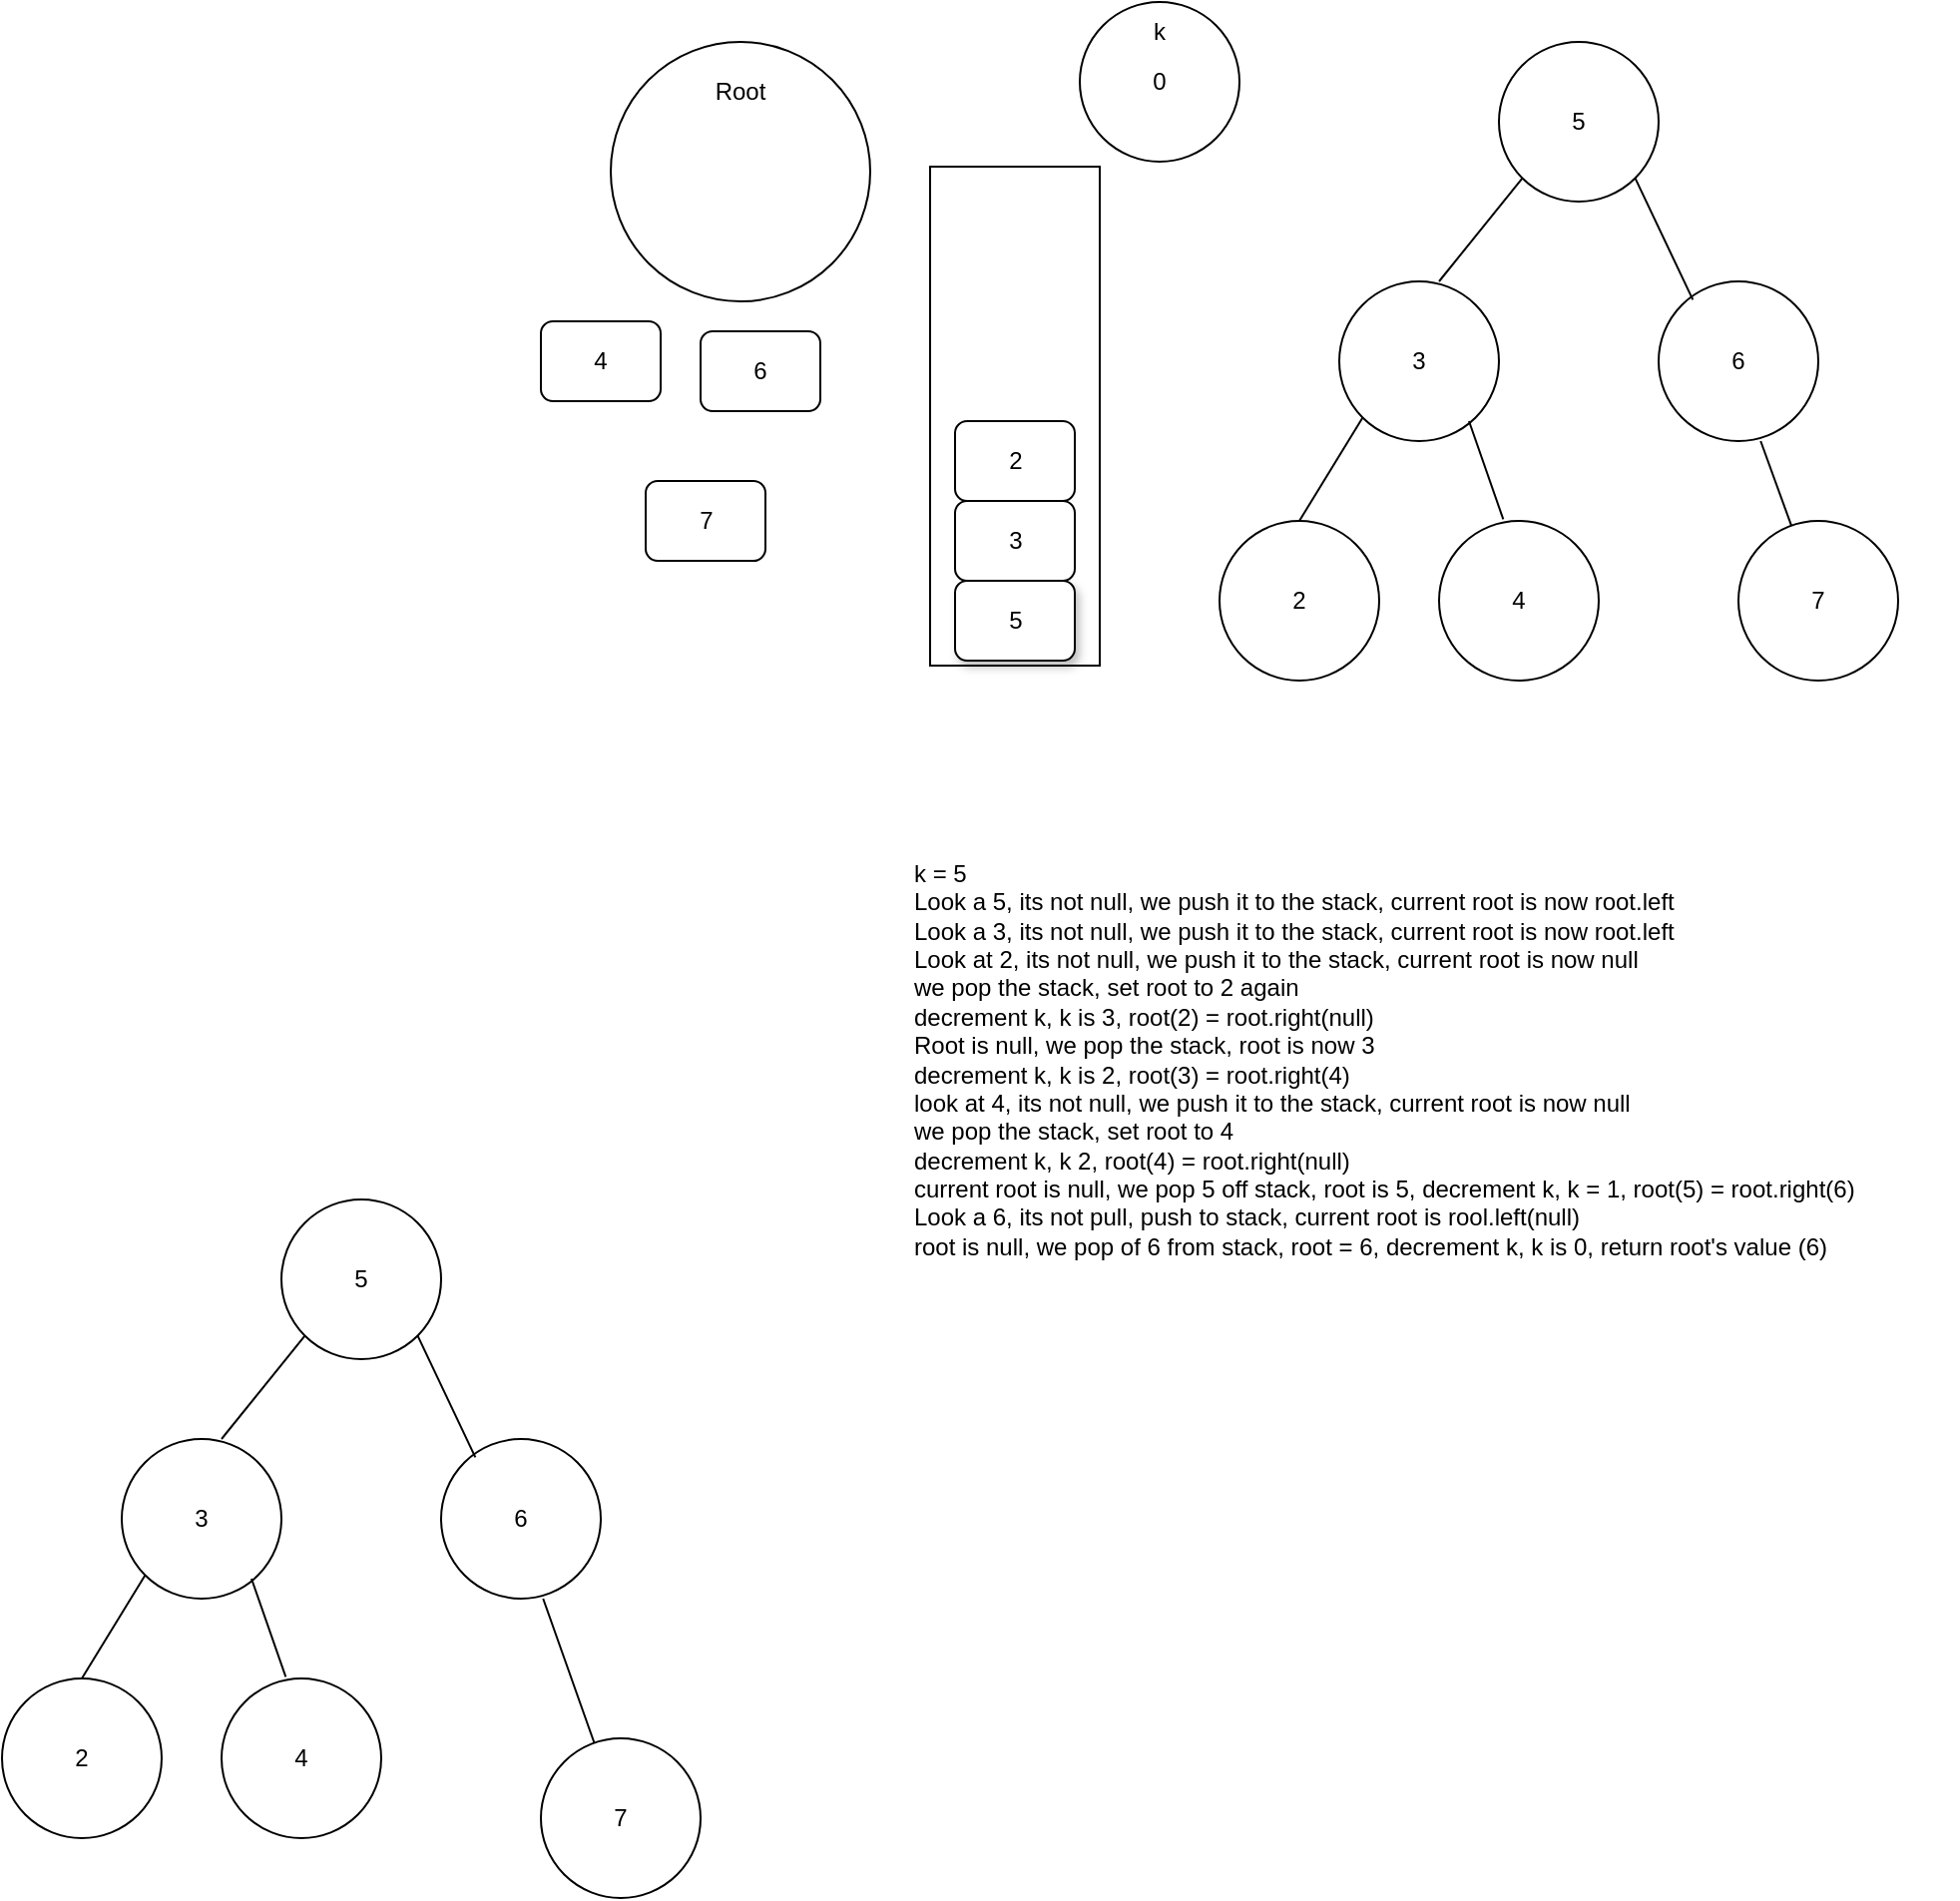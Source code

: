 <mxfile>
    <diagram id="WWDIxFYHe-cteLU5ubrt" name="Page-1">
        <mxGraphModel dx="2161" dy="830" grid="1" gridSize="10" guides="1" tooltips="1" connect="1" arrows="1" fold="1" page="1" pageScale="1" pageWidth="1200" pageHeight="1920" math="0" shadow="0">
            <root>
                <mxCell id="0"/>
                <mxCell id="1" parent="0"/>
                <mxCell id="26" value="" style="ellipse;whiteSpace=wrap;html=1;aspect=fixed;" vertex="1" parent="1">
                    <mxGeometry x="-805" y="40" width="130" height="130" as="geometry"/>
                </mxCell>
                <mxCell id="2" value="k = 5&lt;br&gt;Look a 5, its not null, we push it to the stack, current root is now root.left&lt;br&gt;Look a 3, its not null, we push it to the stack, current root is now root.left&lt;br&gt;Look at 2, its not null, we push it to the stack, current root is now null&lt;br&gt;we pop the stack, set root to 2 again&lt;br&gt;decrement k, k is 3, root(2) = root.right(null)&lt;br&gt;Root is null, we pop the stack, root is now 3&lt;br&gt;decrement k, k is 2, root(3) = root.right(4)&lt;br&gt;look at 4, its not null, we push it to the stack, current root is now null&lt;br&gt;we pop the stack, set root to 4&lt;br&gt;decrement k, k 2, root(4) = root.right(null)&lt;br&gt;current root is null, we pop 5 off stack, root is 5, decrement k, k = 1, root(5) = root.right(6)&lt;br&gt;Look a 6, its not pull, push to stack, current root is rool.left(null)&lt;br&gt;root is null, we pop of 6 from stack, root = 6, decrement k, k is 0, return root's value (6)" style="text;html=1;strokeColor=none;fillColor=none;align=left;verticalAlign=middle;whiteSpace=wrap;rounded=0;" parent="1" vertex="1">
                    <mxGeometry x="-655" y="430" width="525" height="240" as="geometry"/>
                </mxCell>
                <mxCell id="3" value="5" style="ellipse;whiteSpace=wrap;html=1;aspect=fixed;" parent="1" vertex="1">
                    <mxGeometry x="-360" y="40" width="80" height="80" as="geometry"/>
                </mxCell>
                <mxCell id="4" value="3" style="ellipse;whiteSpace=wrap;html=1;aspect=fixed;" parent="1" vertex="1">
                    <mxGeometry x="-440" y="160" width="80" height="80" as="geometry"/>
                </mxCell>
                <mxCell id="5" value="6" style="ellipse;whiteSpace=wrap;html=1;aspect=fixed;" parent="1" vertex="1">
                    <mxGeometry x="-280" y="160" width="80" height="80" as="geometry"/>
                </mxCell>
                <mxCell id="6" value="4" style="ellipse;whiteSpace=wrap;html=1;aspect=fixed;" parent="1" vertex="1">
                    <mxGeometry x="-390" y="280" width="80" height="80" as="geometry"/>
                </mxCell>
                <mxCell id="7" value="2" style="ellipse;whiteSpace=wrap;html=1;aspect=fixed;" parent="1" vertex="1">
                    <mxGeometry x="-500" y="280" width="80" height="80" as="geometry"/>
                </mxCell>
                <mxCell id="8" value="7" style="ellipse;whiteSpace=wrap;html=1;aspect=fixed;" parent="1" vertex="1">
                    <mxGeometry x="-240" y="280" width="80" height="80" as="geometry"/>
                </mxCell>
                <mxCell id="9" value="" style="endArrow=none;html=1;entryX=0;entryY=1;entryDx=0;entryDy=0;" parent="1" target="3" edge="1">
                    <mxGeometry width="50" height="50" relative="1" as="geometry">
                        <mxPoint x="-390" y="160" as="sourcePoint"/>
                        <mxPoint x="-340" y="110" as="targetPoint"/>
                    </mxGeometry>
                </mxCell>
                <mxCell id="10" value="" style="endArrow=none;html=1;entryX=0;entryY=1;entryDx=0;entryDy=0;exitX=0.5;exitY=0;exitDx=0;exitDy=0;" parent="1" source="7" target="4" edge="1">
                    <mxGeometry width="50" height="50" relative="1" as="geometry">
                        <mxPoint x="-470" y="280" as="sourcePoint"/>
                        <mxPoint x="-420" y="230" as="targetPoint"/>
                    </mxGeometry>
                </mxCell>
                <mxCell id="11" value="" style="endArrow=none;html=1;entryX=0.402;entryY=-0.01;entryDx=0;entryDy=0;entryPerimeter=0;" parent="1" target="6" edge="1">
                    <mxGeometry width="50" height="50" relative="1" as="geometry">
                        <mxPoint x="-375" y="230" as="sourcePoint"/>
                        <mxPoint x="-325" y="180" as="targetPoint"/>
                    </mxGeometry>
                </mxCell>
                <mxCell id="12" value="" style="endArrow=none;html=1;entryX=0.402;entryY=-0.01;entryDx=0;entryDy=0;entryPerimeter=0;exitX=1;exitY=1;exitDx=0;exitDy=0;" parent="1" source="3" edge="1">
                    <mxGeometry width="50" height="50" relative="1" as="geometry">
                        <mxPoint x="-280" y="120" as="sourcePoint"/>
                        <mxPoint x="-262.84" y="169.2" as="targetPoint"/>
                    </mxGeometry>
                </mxCell>
                <mxCell id="13" value="" style="endArrow=none;html=1;exitX=1;exitY=1;exitDx=0;exitDy=0;" parent="1" target="8" edge="1">
                    <mxGeometry width="50" height="50" relative="1" as="geometry">
                        <mxPoint x="-228.876" y="240.004" as="sourcePoint"/>
                        <mxPoint x="-200.0" y="300.92" as="targetPoint"/>
                    </mxGeometry>
                </mxCell>
                <mxCell id="16" value="" style="rounded=0;whiteSpace=wrap;html=1;rotation=-90;" parent="1" vertex="1">
                    <mxGeometry x="-727.5" y="185" width="250" height="85" as="geometry"/>
                </mxCell>
                <mxCell id="18" value="3" style="rounded=1;whiteSpace=wrap;html=1;" parent="1" vertex="1">
                    <mxGeometry x="-632.5" y="270" width="60" height="40" as="geometry"/>
                </mxCell>
                <mxCell id="19" value="2" style="rounded=1;whiteSpace=wrap;html=1;" parent="1" vertex="1">
                    <mxGeometry x="-632.5" y="230" width="60" height="40" as="geometry"/>
                </mxCell>
                <mxCell id="20" value="4" style="rounded=1;whiteSpace=wrap;html=1;" parent="1" vertex="1">
                    <mxGeometry x="-840" y="180" width="60" height="40" as="geometry"/>
                </mxCell>
                <mxCell id="21" value="6" style="rounded=1;whiteSpace=wrap;html=1;" parent="1" vertex="1">
                    <mxGeometry x="-760" y="185" width="60" height="40" as="geometry"/>
                </mxCell>
                <mxCell id="22" value="7" style="rounded=1;whiteSpace=wrap;html=1;" parent="1" vertex="1">
                    <mxGeometry x="-787.5" y="260" width="60" height="40" as="geometry"/>
                </mxCell>
                <mxCell id="27" value="Root" style="text;html=1;strokeColor=none;fillColor=none;align=center;verticalAlign=middle;whiteSpace=wrap;rounded=0;" vertex="1" parent="1">
                    <mxGeometry x="-770" y="50" width="60" height="30" as="geometry"/>
                </mxCell>
                <mxCell id="28" value="0" style="ellipse;whiteSpace=wrap;html=1;aspect=fixed;" vertex="1" parent="1">
                    <mxGeometry x="-570" y="20" width="80" height="80" as="geometry"/>
                </mxCell>
                <mxCell id="29" value="k" style="text;html=1;strokeColor=none;fillColor=none;align=center;verticalAlign=middle;whiteSpace=wrap;rounded=0;" vertex="1" parent="1">
                    <mxGeometry x="-560" y="20" width="60" height="30" as="geometry"/>
                </mxCell>
                <mxCell id="17" value="5" style="rounded=1;whiteSpace=wrap;html=1;shadow=1;" parent="1" vertex="1">
                    <mxGeometry x="-632.5" y="310" width="60" height="40" as="geometry"/>
                </mxCell>
                <mxCell id="36" value="5" style="ellipse;whiteSpace=wrap;html=1;aspect=fixed;" vertex="1" parent="1">
                    <mxGeometry x="-970" y="620" width="80" height="80" as="geometry"/>
                </mxCell>
                <mxCell id="37" value="3" style="ellipse;whiteSpace=wrap;html=1;aspect=fixed;" vertex="1" parent="1">
                    <mxGeometry x="-1050" y="740" width="80" height="80" as="geometry"/>
                </mxCell>
                <mxCell id="38" value="6" style="ellipse;whiteSpace=wrap;html=1;aspect=fixed;" vertex="1" parent="1">
                    <mxGeometry x="-890" y="740" width="80" height="80" as="geometry"/>
                </mxCell>
                <mxCell id="39" value="4" style="ellipse;whiteSpace=wrap;html=1;aspect=fixed;" vertex="1" parent="1">
                    <mxGeometry x="-1000" y="860" width="80" height="80" as="geometry"/>
                </mxCell>
                <mxCell id="40" value="2" style="ellipse;whiteSpace=wrap;html=1;aspect=fixed;" vertex="1" parent="1">
                    <mxGeometry x="-1110" y="860" width="80" height="80" as="geometry"/>
                </mxCell>
                <mxCell id="41" value="7" style="ellipse;whiteSpace=wrap;html=1;aspect=fixed;" vertex="1" parent="1">
                    <mxGeometry x="-840" y="890" width="80" height="80" as="geometry"/>
                </mxCell>
                <mxCell id="42" value="" style="endArrow=none;html=1;entryX=0;entryY=1;entryDx=0;entryDy=0;" edge="1" parent="1" target="36">
                    <mxGeometry width="50" height="50" relative="1" as="geometry">
                        <mxPoint x="-1000" y="740" as="sourcePoint"/>
                        <mxPoint x="-950" y="690" as="targetPoint"/>
                    </mxGeometry>
                </mxCell>
                <mxCell id="43" value="" style="endArrow=none;html=1;entryX=0;entryY=1;entryDx=0;entryDy=0;exitX=0.5;exitY=0;exitDx=0;exitDy=0;" edge="1" parent="1" source="40" target="37">
                    <mxGeometry width="50" height="50" relative="1" as="geometry">
                        <mxPoint x="-1080" y="860" as="sourcePoint"/>
                        <mxPoint x="-1030" y="810" as="targetPoint"/>
                    </mxGeometry>
                </mxCell>
                <mxCell id="44" value="" style="endArrow=none;html=1;entryX=0.402;entryY=-0.01;entryDx=0;entryDy=0;entryPerimeter=0;" edge="1" parent="1" target="39">
                    <mxGeometry width="50" height="50" relative="1" as="geometry">
                        <mxPoint x="-985" y="810" as="sourcePoint"/>
                        <mxPoint x="-935" y="760" as="targetPoint"/>
                    </mxGeometry>
                </mxCell>
                <mxCell id="45" value="" style="endArrow=none;html=1;entryX=0.402;entryY=-0.01;entryDx=0;entryDy=0;entryPerimeter=0;exitX=1;exitY=1;exitDx=0;exitDy=0;" edge="1" parent="1" source="36">
                    <mxGeometry width="50" height="50" relative="1" as="geometry">
                        <mxPoint x="-890" y="700" as="sourcePoint"/>
                        <mxPoint x="-872.84" y="749.2" as="targetPoint"/>
                    </mxGeometry>
                </mxCell>
                <mxCell id="46" value="" style="endArrow=none;html=1;exitX=1;exitY=1;exitDx=0;exitDy=0;" edge="1" parent="1" target="41">
                    <mxGeometry width="50" height="50" relative="1" as="geometry">
                        <mxPoint x="-838.876" y="820.004" as="sourcePoint"/>
                        <mxPoint x="-810.0" y="880.92" as="targetPoint"/>
                    </mxGeometry>
                </mxCell>
            </root>
        </mxGraphModel>
    </diagram>
</mxfile>
